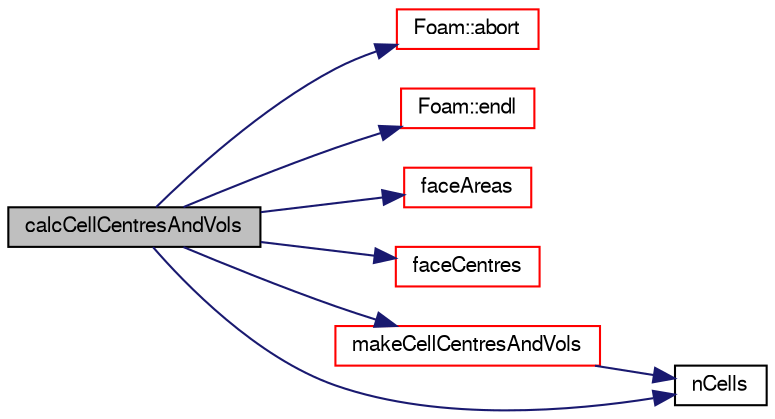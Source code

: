 digraph "calcCellCentresAndVols"
{
  bgcolor="transparent";
  edge [fontname="FreeSans",fontsize="10",labelfontname="FreeSans",labelfontsize="10"];
  node [fontname="FreeSans",fontsize="10",shape=record];
  rankdir="LR";
  Node4618 [label="calcCellCentresAndVols",height=0.2,width=0.4,color="black", fillcolor="grey75", style="filled", fontcolor="black"];
  Node4618 -> Node4619 [color="midnightblue",fontsize="10",style="solid",fontname="FreeSans"];
  Node4619 [label="Foam::abort",height=0.2,width=0.4,color="red",URL="$a21124.html#a447107a607d03e417307c203fa5fb44b"];
  Node4618 -> Node4627 [color="midnightblue",fontsize="10",style="solid",fontname="FreeSans"];
  Node4627 [label="Foam::endl",height=0.2,width=0.4,color="red",URL="$a21124.html#a2db8fe02a0d3909e9351bb4275b23ce4",tooltip="Add newline and flush stream. "];
  Node4618 -> Node4662 [color="midnightblue",fontsize="10",style="solid",fontname="FreeSans"];
  Node4662 [label="faceAreas",height=0.2,width=0.4,color="red",URL="$a27530.html#adefd042a02b5fa7ab8ab95063a631420"];
  Node4618 -> Node4673 [color="midnightblue",fontsize="10",style="solid",fontname="FreeSans"];
  Node4673 [label="faceCentres",height=0.2,width=0.4,color="red",URL="$a27530.html#a3319847c9ee813a5398d011b08de25a4"];
  Node4618 -> Node4674 [color="midnightblue",fontsize="10",style="solid",fontname="FreeSans"];
  Node4674 [label="makeCellCentresAndVols",height=0.2,width=0.4,color="red",URL="$a27530.html#a6941f58797a671377ff89d3b84cedf19"];
  Node4674 -> Node4677 [color="midnightblue",fontsize="10",style="solid",fontname="FreeSans"];
  Node4677 [label="nCells",height=0.2,width=0.4,color="black",URL="$a27530.html#a13b94bdb0926552bf78ad5210a73a3d5"];
  Node4618 -> Node4677 [color="midnightblue",fontsize="10",style="solid",fontname="FreeSans"];
}
